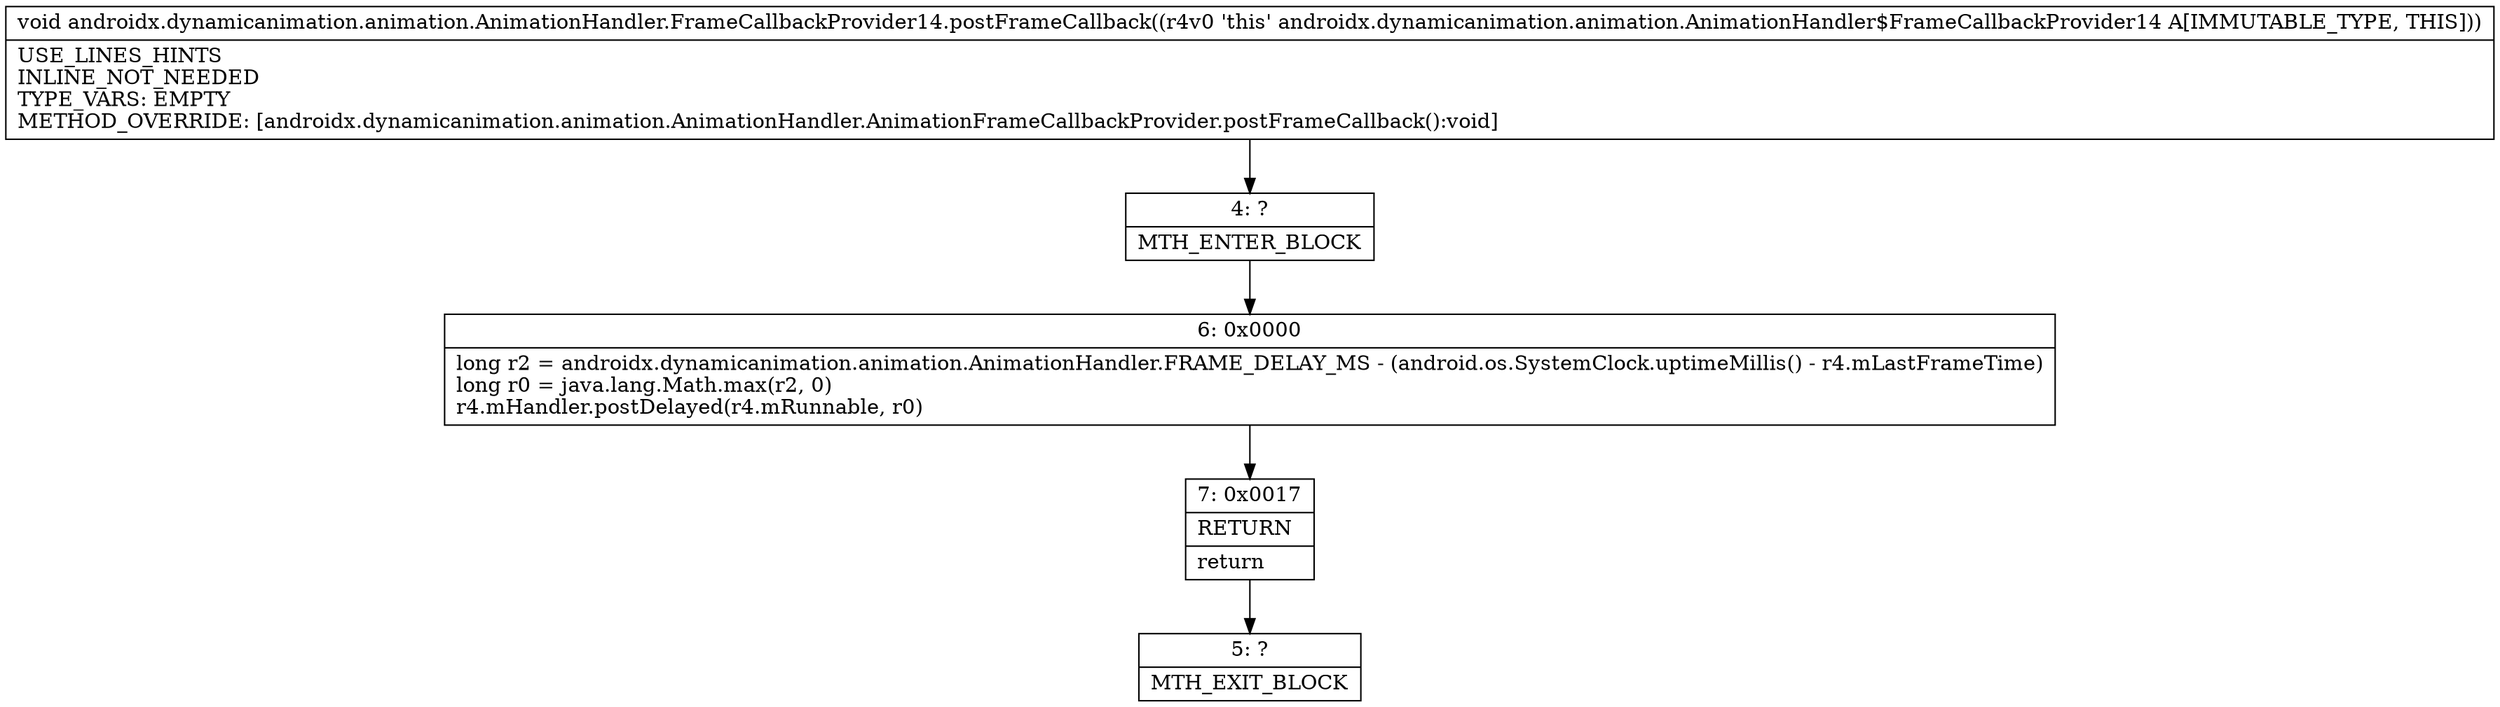 digraph "CFG forandroidx.dynamicanimation.animation.AnimationHandler.FrameCallbackProvider14.postFrameCallback()V" {
Node_4 [shape=record,label="{4\:\ ?|MTH_ENTER_BLOCK\l}"];
Node_6 [shape=record,label="{6\:\ 0x0000|long r2 = androidx.dynamicanimation.animation.AnimationHandler.FRAME_DELAY_MS \- (android.os.SystemClock.uptimeMillis() \- r4.mLastFrameTime)\llong r0 = java.lang.Math.max(r2, 0)\lr4.mHandler.postDelayed(r4.mRunnable, r0)\l}"];
Node_7 [shape=record,label="{7\:\ 0x0017|RETURN\l|return\l}"];
Node_5 [shape=record,label="{5\:\ ?|MTH_EXIT_BLOCK\l}"];
MethodNode[shape=record,label="{void androidx.dynamicanimation.animation.AnimationHandler.FrameCallbackProvider14.postFrameCallback((r4v0 'this' androidx.dynamicanimation.animation.AnimationHandler$FrameCallbackProvider14 A[IMMUTABLE_TYPE, THIS]))  | USE_LINES_HINTS\lINLINE_NOT_NEEDED\lTYPE_VARS: EMPTY\lMETHOD_OVERRIDE: [androidx.dynamicanimation.animation.AnimationHandler.AnimationFrameCallbackProvider.postFrameCallback():void]\l}"];
MethodNode -> Node_4;Node_4 -> Node_6;
Node_6 -> Node_7;
Node_7 -> Node_5;
}

